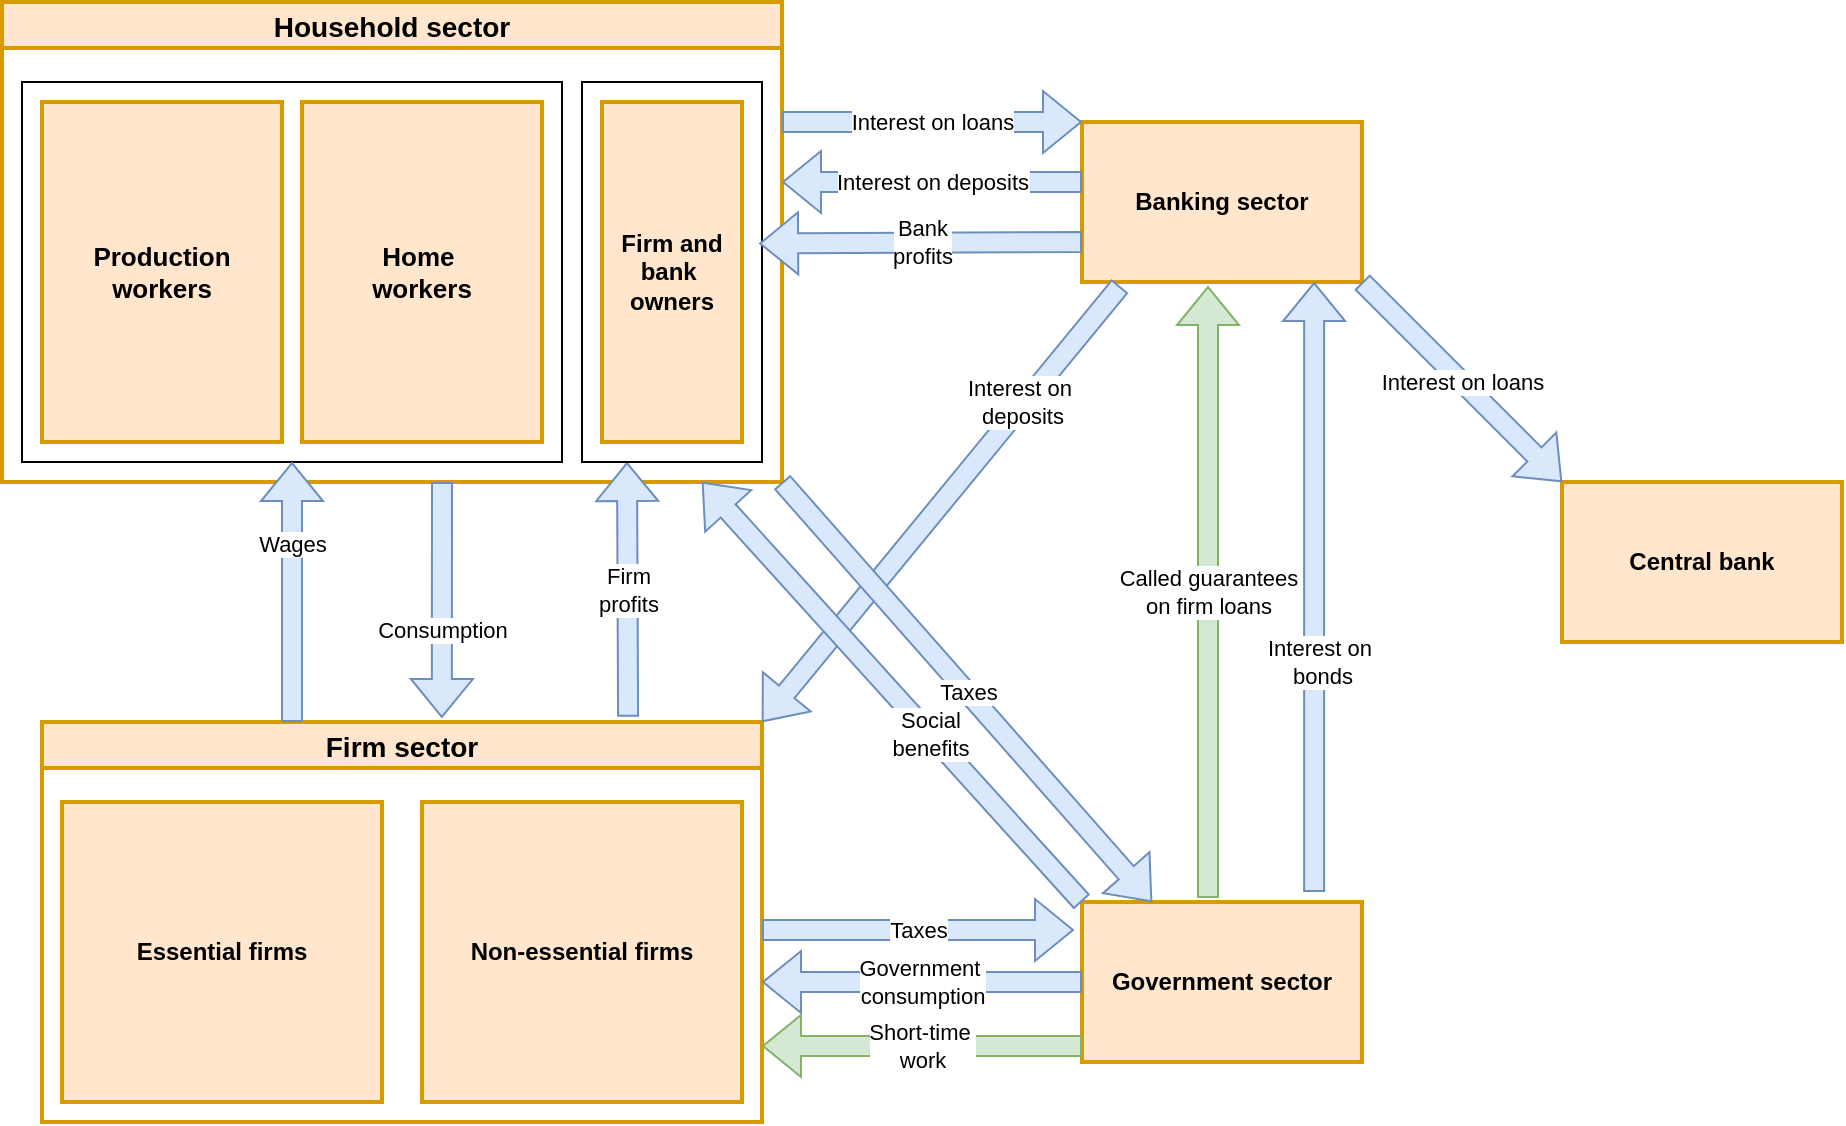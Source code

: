 <mxfile version="26.0.16">
  <diagram name="Page-1" id="LTLJHB56SYGIF1e-PyQ5">
    <mxGraphModel dx="1434" dy="770" grid="1" gridSize="10" guides="1" tooltips="1" connect="1" arrows="1" fold="1" page="1" pageScale="1" pageWidth="850" pageHeight="1100" math="0" shadow="0">
      <root>
        <mxCell id="0" />
        <mxCell id="1" parent="0" />
        <mxCell id="_o3PZ7_7_NuoDLqpeevg-22" value="Firm sector" style="swimlane;fillColor=#ffe6cc;strokeColor=#d79b00;strokeWidth=2;fontSize=14;startSize=23;verticalAlign=middle;" parent="1" vertex="1">
          <mxGeometry x="120" y="400" width="360" height="200" as="geometry">
            <mxRectangle x="480" y="200" width="110" height="30" as="alternateBounds" />
          </mxGeometry>
        </mxCell>
        <mxCell id="_o3PZ7_7_NuoDLqpeevg-23" value="&lt;b&gt;Essential firms&lt;/b&gt;" style="rounded=0;whiteSpace=wrap;html=1;fillColor=#ffe6cc;strokeColor=#d79b00;strokeWidth=2;verticalAlign=middle;" parent="_o3PZ7_7_NuoDLqpeevg-22" vertex="1">
          <mxGeometry x="10" y="40" width="160" height="150" as="geometry" />
        </mxCell>
        <mxCell id="_o3PZ7_7_NuoDLqpeevg-24" value="&lt;b&gt;Non-essential firms&lt;br&gt;&lt;/b&gt;" style="rounded=0;whiteSpace=wrap;html=1;fillColor=#ffe6cc;strokeColor=#d79b00;strokeWidth=2;verticalAlign=middle;" parent="_o3PZ7_7_NuoDLqpeevg-22" vertex="1">
          <mxGeometry x="190" y="40" width="160" height="150" as="geometry" />
        </mxCell>
        <mxCell id="_o3PZ7_7_NuoDLqpeevg-1" value="Household sector" style="swimlane;fillColor=#ffe6cc;strokeColor=#d79b00;strokeWidth=2;fontSize=14;startSize=23;verticalAlign=middle;" parent="1" vertex="1">
          <mxGeometry x="100" y="40" width="390" height="240" as="geometry">
            <mxRectangle x="480" y="200" width="110" height="30" as="alternateBounds" />
          </mxGeometry>
        </mxCell>
        <mxCell id="u_YEaIF2QH5trvbsYuP5-1" value="" style="rounded=0;whiteSpace=wrap;html=1;" parent="_o3PZ7_7_NuoDLqpeevg-1" vertex="1">
          <mxGeometry x="10" y="40" width="270" height="190" as="geometry" />
        </mxCell>
        <mxCell id="_o3PZ7_7_NuoDLqpeevg-2" value="&lt;b&gt;&lt;font style=&quot;font-size: 13px;&quot;&gt;Production workers&lt;/font&gt;&lt;/b&gt;" style="rounded=0;whiteSpace=wrap;html=1;fillColor=#ffe6cc;strokeColor=#d79b00;strokeWidth=2;verticalAlign=middle;" parent="_o3PZ7_7_NuoDLqpeevg-1" vertex="1">
          <mxGeometry x="20" y="50" width="120" height="170" as="geometry" />
        </mxCell>
        <mxCell id="_o3PZ7_7_NuoDLqpeevg-4" value="&lt;div&gt;&lt;b&gt;&lt;font style=&quot;font-size: 13px;&quot;&gt;Home&amp;nbsp;&lt;/font&gt;&lt;/b&gt;&lt;/div&gt;&lt;div&gt;&lt;b&gt;&lt;font style=&quot;font-size: 13px;&quot;&gt;workers&lt;/font&gt;&lt;/b&gt;&lt;/div&gt;" style="rounded=0;whiteSpace=wrap;html=1;fillColor=#ffe6cc;strokeColor=#d79b00;strokeWidth=2;verticalAlign=middle;" parent="_o3PZ7_7_NuoDLqpeevg-1" vertex="1">
          <mxGeometry x="150" y="50" width="120" height="170" as="geometry" />
        </mxCell>
        <mxCell id="_o3PZ7_7_NuoDLqpeevg-25" value="&lt;b&gt;Banking sector&lt;/b&gt;" style="rounded=0;whiteSpace=wrap;html=1;fillColor=#ffe6cc;strokeColor=#d79b00;strokeWidth=2;" parent="1" vertex="1">
          <mxGeometry x="640" y="100" width="140" height="80" as="geometry" />
        </mxCell>
        <mxCell id="_o3PZ7_7_NuoDLqpeevg-26" value="&lt;b&gt;Government sector&lt;br&gt;&lt;/b&gt;" style="rounded=0;whiteSpace=wrap;html=1;fillColor=#ffe6cc;strokeColor=#d79b00;strokeWidth=2;" parent="1" vertex="1">
          <mxGeometry x="640" y="490" width="140" height="80" as="geometry" />
        </mxCell>
        <mxCell id="_o3PZ7_7_NuoDLqpeevg-27" value="&lt;b&gt;Central bank&lt;/b&gt;" style="rounded=0;whiteSpace=wrap;html=1;fillColor=#ffe6cc;strokeColor=#d79b00;strokeWidth=2;" parent="1" vertex="1">
          <mxGeometry x="880" y="280" width="140" height="80" as="geometry" />
        </mxCell>
        <mxCell id="_o3PZ7_7_NuoDLqpeevg-32" value="&lt;div&gt;Short-time&amp;nbsp;&lt;/div&gt;&lt;div&gt;work&lt;/div&gt;" style="shape=flexArrow;endArrow=classic;html=1;rounded=0;fillColor=#d5e8d4;strokeColor=#82b366;exitX=0;exitY=1;exitDx=0;exitDy=0;" parent="1" edge="1">
          <mxGeometry width="50" height="50" relative="1" as="geometry">
            <mxPoint x="640" y="562" as="sourcePoint" />
            <mxPoint x="480" y="562" as="targetPoint" />
          </mxGeometry>
        </mxCell>
        <mxCell id="_o3PZ7_7_NuoDLqpeevg-33" value="&lt;div&gt;Called guarantees&lt;/div&gt;&lt;div&gt;on firm loans&lt;br&gt;&lt;/div&gt;" style="shape=flexArrow;endArrow=classic;html=1;rounded=0;fillColor=#d5e8d4;strokeColor=#82b366;exitX=0.45;exitY=-0.025;exitDx=0;exitDy=0;exitPerimeter=0;entryX=0.45;entryY=1.025;entryDx=0;entryDy=0;entryPerimeter=0;" parent="1" source="_o3PZ7_7_NuoDLqpeevg-26" target="_o3PZ7_7_NuoDLqpeevg-25" edge="1">
          <mxGeometry width="50" height="50" relative="1" as="geometry">
            <mxPoint x="710" y="440" as="sourcePoint" />
            <mxPoint x="703" y="200" as="targetPoint" />
          </mxGeometry>
        </mxCell>
        <mxCell id="_o3PZ7_7_NuoDLqpeevg-34" value="&lt;div&gt;Wages&lt;/div&gt;" style="shape=flexArrow;endArrow=classic;html=1;rounded=0;fillColor=#dae8fc;strokeColor=#6c8ebf;" parent="1" edge="1">
          <mxGeometry x="0.375" width="50" height="50" relative="1" as="geometry">
            <mxPoint x="245" y="400" as="sourcePoint" />
            <mxPoint x="245" y="270" as="targetPoint" />
            <mxPoint as="offset" />
          </mxGeometry>
        </mxCell>
        <mxCell id="_o3PZ7_7_NuoDLqpeevg-35" value="Consumption" style="shape=flexArrow;endArrow=classic;html=1;rounded=0;fillColor=#dae8fc;strokeColor=#6c8ebf;entryX=0.472;entryY=-0.015;entryDx=0;entryDy=0;entryPerimeter=0;" parent="1" edge="1">
          <mxGeometry x="0.261" width="50" height="50" relative="1" as="geometry">
            <mxPoint x="320" y="280" as="sourcePoint" />
            <mxPoint x="319.92" y="398" as="targetPoint" />
            <mxPoint as="offset" />
          </mxGeometry>
        </mxCell>
        <mxCell id="_o3PZ7_7_NuoDLqpeevg-36" value="&lt;div&gt;Firm&lt;/div&gt;&lt;div&gt;profits&lt;br&gt;&lt;/div&gt;" style="shape=flexArrow;endArrow=classic;html=1;rounded=0;fillColor=#dae8fc;strokeColor=#6c8ebf;entryX=0.25;entryY=1;entryDx=0;entryDy=0;exitX=0.814;exitY=-0.013;exitDx=0;exitDy=0;exitPerimeter=0;" parent="1" source="_o3PZ7_7_NuoDLqpeevg-22" target="u_YEaIF2QH5trvbsYuP5-2" edge="1">
          <mxGeometry width="50" height="50" relative="1" as="geometry">
            <mxPoint x="400" y="400" as="sourcePoint" />
            <mxPoint x="370" y="280" as="targetPoint" />
          </mxGeometry>
        </mxCell>
        <mxCell id="_o3PZ7_7_NuoDLqpeevg-37" value="Interest on loans" style="shape=flexArrow;endArrow=classic;html=1;rounded=0;strokeColor=#6c8ebf;align=center;verticalAlign=middle;fontFamily=Helvetica;fontSize=11;fontColor=default;labelBackgroundColor=default;fillColor=#dae8fc;entryX=0;entryY=0;entryDx=0;entryDy=0;" parent="1" target="_o3PZ7_7_NuoDLqpeevg-25" edge="1">
          <mxGeometry width="50" height="50" relative="1" as="geometry">
            <mxPoint x="490" y="100" as="sourcePoint" />
            <mxPoint x="610" y="350" as="targetPoint" />
          </mxGeometry>
        </mxCell>
        <mxCell id="_o3PZ7_7_NuoDLqpeevg-38" value="Interest on deposits" style="shape=flexArrow;endArrow=classic;html=1;rounded=0;strokeColor=#6c8ebf;align=center;verticalAlign=middle;fontFamily=Helvetica;fontSize=11;fontColor=default;labelBackgroundColor=default;fillColor=#dae8fc;exitX=0;exitY=0.375;exitDx=0;exitDy=0;exitPerimeter=0;" parent="1" source="_o3PZ7_7_NuoDLqpeevg-25" edge="1">
          <mxGeometry width="50" height="50" relative="1" as="geometry">
            <mxPoint x="620" y="130" as="sourcePoint" />
            <mxPoint x="490" y="130" as="targetPoint" />
          </mxGeometry>
        </mxCell>
        <mxCell id="_o3PZ7_7_NuoDLqpeevg-40" value="&lt;div&gt;Interest on&amp;nbsp;&lt;/div&gt;&lt;div&gt;deposits&lt;/div&gt;" style="shape=flexArrow;endArrow=classic;html=1;rounded=0;strokeColor=#6c8ebf;align=center;verticalAlign=middle;fontFamily=Helvetica;fontSize=11;fontColor=default;labelBackgroundColor=default;fillColor=#dae8fc;exitX=0.136;exitY=1.025;exitDx=0;exitDy=0;exitPerimeter=0;entryX=1;entryY=0;entryDx=0;entryDy=0;" parent="1" source="_o3PZ7_7_NuoDLqpeevg-25" target="_o3PZ7_7_NuoDLqpeevg-22" edge="1">
          <mxGeometry x="-0.462" y="-1" width="50" height="50" relative="1" as="geometry">
            <mxPoint x="560" y="400" as="sourcePoint" />
            <mxPoint x="610" y="350" as="targetPoint" />
            <mxPoint as="offset" />
          </mxGeometry>
        </mxCell>
        <mxCell id="_o3PZ7_7_NuoDLqpeevg-41" value="&lt;div&gt;Government&amp;nbsp;&lt;/div&gt;&lt;div&gt;consumption&lt;/div&gt;" style="shape=flexArrow;endArrow=classic;html=1;rounded=0;strokeColor=#6c8ebf;align=center;verticalAlign=middle;fontFamily=Helvetica;fontSize=11;fontColor=default;labelBackgroundColor=default;fillColor=#dae8fc;exitX=0;exitY=0.5;exitDx=0;exitDy=0;" parent="1" source="_o3PZ7_7_NuoDLqpeevg-26" edge="1">
          <mxGeometry width="50" height="50" relative="1" as="geometry">
            <mxPoint x="560" y="400" as="sourcePoint" />
            <mxPoint x="480" y="530" as="targetPoint" />
          </mxGeometry>
        </mxCell>
        <mxCell id="_o3PZ7_7_NuoDLqpeevg-42" value="Taxes" style="shape=flexArrow;endArrow=classic;html=1;rounded=0;strokeColor=#6c8ebf;align=center;verticalAlign=middle;fontFamily=Helvetica;fontSize=11;fontColor=default;labelBackgroundColor=default;fillColor=#dae8fc;" parent="1" edge="1">
          <mxGeometry width="50" height="50" relative="1" as="geometry">
            <mxPoint x="480" y="504" as="sourcePoint" />
            <mxPoint x="636" y="504" as="targetPoint" />
          </mxGeometry>
        </mxCell>
        <mxCell id="_o3PZ7_7_NuoDLqpeevg-43" value="&lt;div&gt;Social&lt;/div&gt;&lt;div&gt;benefits&lt;br&gt;&lt;/div&gt;" style="shape=flexArrow;endArrow=classic;html=1;rounded=0;strokeColor=#6c8ebf;align=center;verticalAlign=middle;fontFamily=Helvetica;fontSize=11;fontColor=default;labelBackgroundColor=default;fillColor=#dae8fc;exitX=0;exitY=0;exitDx=0;exitDy=0;" parent="1" source="_o3PZ7_7_NuoDLqpeevg-26" edge="1">
          <mxGeometry x="-0.2" width="50" height="50" relative="1" as="geometry">
            <mxPoint x="560" y="400" as="sourcePoint" />
            <mxPoint x="450" y="280" as="targetPoint" />
            <mxPoint as="offset" />
          </mxGeometry>
        </mxCell>
        <mxCell id="_o3PZ7_7_NuoDLqpeevg-44" value="Taxes" style="shape=flexArrow;endArrow=classic;html=1;rounded=0;strokeColor=#6c8ebf;align=center;verticalAlign=middle;fontFamily=Helvetica;fontSize=11;fontColor=default;labelBackgroundColor=default;fillColor=#dae8fc;entryX=0.25;entryY=0;entryDx=0;entryDy=0;exitX=1;exitY=1;exitDx=0;exitDy=0;" parent="1" source="_o3PZ7_7_NuoDLqpeevg-1" target="_o3PZ7_7_NuoDLqpeevg-26" edge="1">
          <mxGeometry width="50" height="50" relative="1" as="geometry">
            <mxPoint x="560" y="400" as="sourcePoint" />
            <mxPoint x="610" y="350" as="targetPoint" />
          </mxGeometry>
        </mxCell>
        <mxCell id="_o3PZ7_7_NuoDLqpeevg-46" value="Interest on loans" style="shape=flexArrow;endArrow=classic;html=1;rounded=0;strokeColor=#6c8ebf;align=center;verticalAlign=middle;fontFamily=Helvetica;fontSize=11;fontColor=default;labelBackgroundColor=default;fillColor=#dae8fc;entryX=0;entryY=0;entryDx=0;entryDy=0;exitX=1;exitY=1;exitDx=0;exitDy=0;" parent="1" source="_o3PZ7_7_NuoDLqpeevg-25" target="_o3PZ7_7_NuoDLqpeevg-27" edge="1">
          <mxGeometry width="50" height="50" relative="1" as="geometry">
            <mxPoint x="560" y="400" as="sourcePoint" />
            <mxPoint x="610" y="350" as="targetPoint" />
          </mxGeometry>
        </mxCell>
        <mxCell id="_o3PZ7_7_NuoDLqpeevg-48" value="&lt;div&gt;Interest on&amp;nbsp;&lt;/div&gt;&lt;div&gt;bonds&lt;/div&gt;" style="shape=flexArrow;endArrow=classic;html=1;rounded=0;strokeColor=#6c8ebf;align=center;verticalAlign=middle;fontFamily=Helvetica;fontSize=11;fontColor=default;labelBackgroundColor=default;fillColor=#dae8fc;exitX=0.829;exitY=-0.062;exitDx=0;exitDy=0;exitPerimeter=0;entryX=0.829;entryY=1;entryDx=0;entryDy=0;entryPerimeter=0;" parent="1" source="_o3PZ7_7_NuoDLqpeevg-26" target="_o3PZ7_7_NuoDLqpeevg-25" edge="1">
          <mxGeometry x="-0.246" y="-4" width="50" height="50" relative="1" as="geometry">
            <mxPoint x="560" y="400" as="sourcePoint" />
            <mxPoint x="610" y="350" as="targetPoint" />
            <mxPoint as="offset" />
          </mxGeometry>
        </mxCell>
        <mxCell id="u_YEaIF2QH5trvbsYuP5-2" value="" style="rounded=0;whiteSpace=wrap;html=1;" parent="1" vertex="1">
          <mxGeometry x="390" y="80" width="90" height="190" as="geometry" />
        </mxCell>
        <mxCell id="u_YEaIF2QH5trvbsYuP5-4" value="&lt;div&gt;&lt;b&gt;Firm and bank&amp;nbsp;&lt;/b&gt;&lt;/div&gt;&lt;div&gt;&lt;b&gt;owners&lt;/b&gt;&lt;/div&gt;" style="rounded=0;whiteSpace=wrap;html=1;fillColor=#ffe6cc;strokeColor=#d79b00;strokeWidth=2;verticalAlign=middle;" parent="1" vertex="1">
          <mxGeometry x="400" y="90" width="70" height="170" as="geometry" />
        </mxCell>
        <mxCell id="u_YEaIF2QH5trvbsYuP5-5" value="&lt;div&gt;Bank&lt;/div&gt;&lt;div&gt;profits&lt;br&gt;&lt;/div&gt;" style="shape=flexArrow;endArrow=classic;html=1;rounded=0;fillColor=#dae8fc;strokeColor=#6c8ebf;entryX=0.984;entryY=0.425;entryDx=0;entryDy=0;exitX=0;exitY=0.75;exitDx=0;exitDy=0;entryPerimeter=0;" parent="1" source="_o3PZ7_7_NuoDLqpeevg-25" target="u_YEaIF2QH5trvbsYuP5-2" edge="1">
          <mxGeometry x="-0.004" width="50" height="50" relative="1" as="geometry">
            <mxPoint x="550" y="277" as="sourcePoint" />
            <mxPoint x="550" y="150" as="targetPoint" />
            <mxPoint as="offset" />
          </mxGeometry>
        </mxCell>
      </root>
    </mxGraphModel>
  </diagram>
</mxfile>
